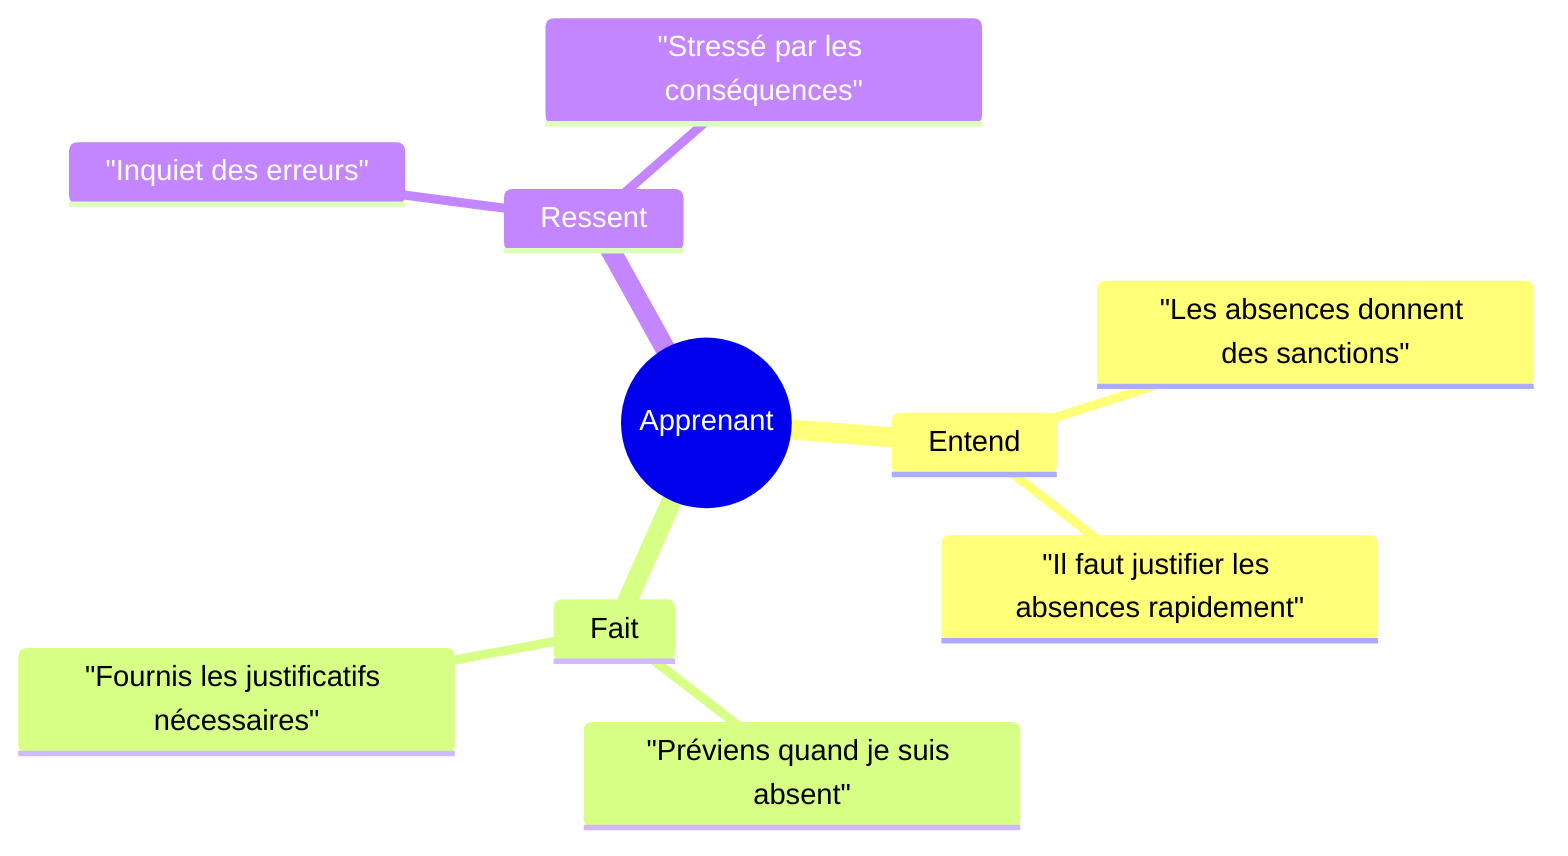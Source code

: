 mindmap
  root((Apprenant))
    Entend
      "Les absences donnent des sanctions"
      "Il faut justifier les absences rapidement"
    Fait
      "Préviens quand je suis absent"
      "Fournis les justificatifs nécessaires"
    Ressent
      "Inquiet des erreurs"
      "Stressé par les conséquences"